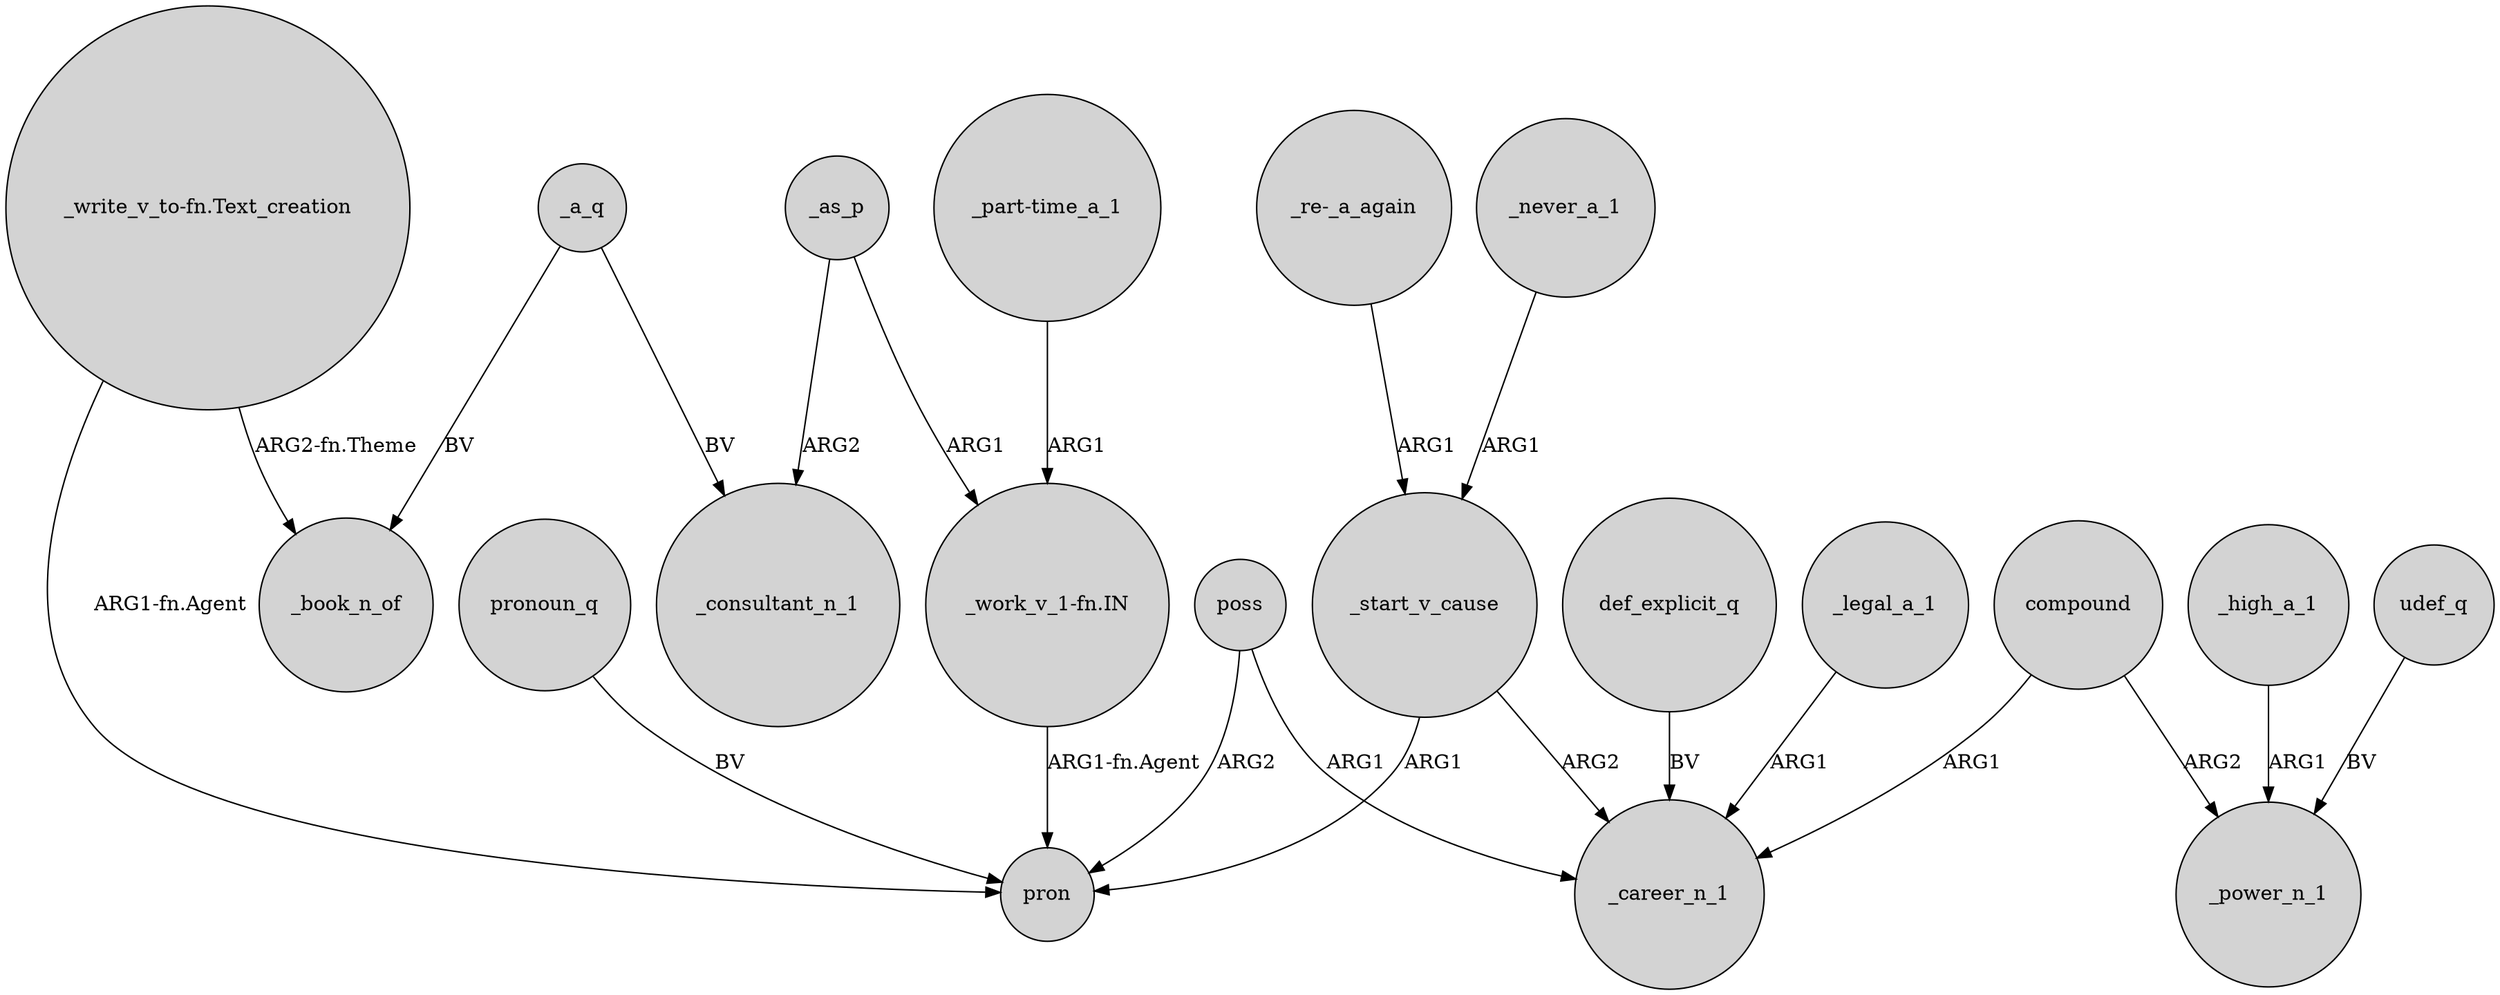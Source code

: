 digraph {
	node [shape=circle style=filled]
	poss -> _career_n_1 [label=ARG1]
	poss -> pron [label=ARG2]
	_as_p -> "_work_v_1-fn.IN" [label=ARG1]
	_start_v_cause -> pron [label=ARG1]
	_start_v_cause -> _career_n_1 [label=ARG2]
	_as_p -> _consultant_n_1 [label=ARG2]
	_never_a_1 -> _start_v_cause [label=ARG1]
	_a_q -> _book_n_of [label=BV]
	pronoun_q -> pron [label=BV]
	"_work_v_1-fn.IN" -> pron [label="ARG1-fn.Agent"]
	"_write_v_to-fn.Text_creation" -> pron [label="ARG1-fn.Agent"]
	_a_q -> _consultant_n_1 [label=BV]
	"_write_v_to-fn.Text_creation" -> _book_n_of [label="ARG2-fn.Theme"]
	def_explicit_q -> _career_n_1 [label=BV]
	_high_a_1 -> _power_n_1 [label=ARG1]
	compound -> _power_n_1 [label=ARG2]
	_legal_a_1 -> _career_n_1 [label=ARG1]
	"_part-time_a_1" -> "_work_v_1-fn.IN" [label=ARG1]
	compound -> _career_n_1 [label=ARG1]
	"_re-_a_again" -> _start_v_cause [label=ARG1]
	udef_q -> _power_n_1 [label=BV]
}
